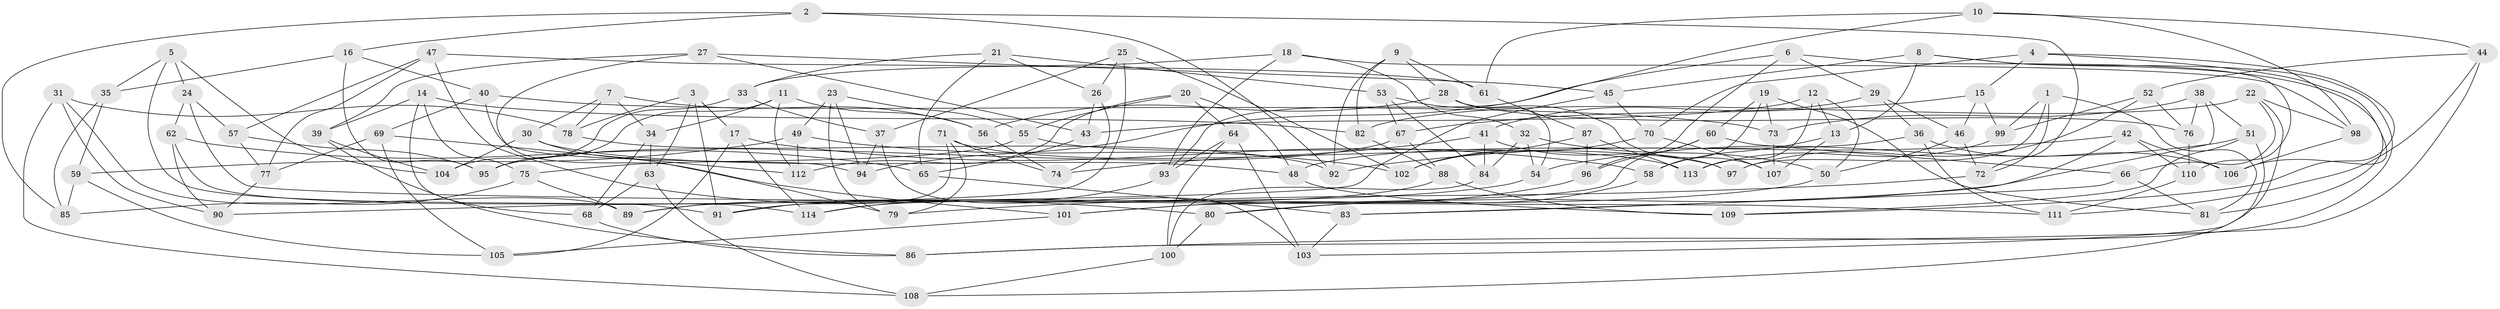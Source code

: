 // coarse degree distribution, {6: 0.5352112676056338, 4: 0.38028169014084506, 5: 0.07042253521126761, 3: 0.014084507042253521}
// Generated by graph-tools (version 1.1) at 2025/42/03/06/25 10:42:16]
// undirected, 114 vertices, 228 edges
graph export_dot {
graph [start="1"]
  node [color=gray90,style=filled];
  1;
  2;
  3;
  4;
  5;
  6;
  7;
  8;
  9;
  10;
  11;
  12;
  13;
  14;
  15;
  16;
  17;
  18;
  19;
  20;
  21;
  22;
  23;
  24;
  25;
  26;
  27;
  28;
  29;
  30;
  31;
  32;
  33;
  34;
  35;
  36;
  37;
  38;
  39;
  40;
  41;
  42;
  43;
  44;
  45;
  46;
  47;
  48;
  49;
  50;
  51;
  52;
  53;
  54;
  55;
  56;
  57;
  58;
  59;
  60;
  61;
  62;
  63;
  64;
  65;
  66;
  67;
  68;
  69;
  70;
  71;
  72;
  73;
  74;
  75;
  76;
  77;
  78;
  79;
  80;
  81;
  82;
  83;
  84;
  85;
  86;
  87;
  88;
  89;
  90;
  91;
  92;
  93;
  94;
  95;
  96;
  97;
  98;
  99;
  100;
  101;
  102;
  103;
  104;
  105;
  106;
  107;
  108;
  109;
  110;
  111;
  112;
  113;
  114;
  1 -- 81;
  1 -- 97;
  1 -- 72;
  1 -- 99;
  2 -- 85;
  2 -- 92;
  2 -- 16;
  2 -- 72;
  3 -- 17;
  3 -- 78;
  3 -- 63;
  3 -- 91;
  4 -- 15;
  4 -- 109;
  4 -- 70;
  4 -- 106;
  5 -- 91;
  5 -- 104;
  5 -- 24;
  5 -- 35;
  6 -- 29;
  6 -- 110;
  6 -- 96;
  6 -- 94;
  7 -- 30;
  7 -- 34;
  7 -- 78;
  7 -- 56;
  8 -- 86;
  8 -- 45;
  8 -- 13;
  8 -- 81;
  9 -- 82;
  9 -- 61;
  9 -- 28;
  9 -- 92;
  10 -- 44;
  10 -- 93;
  10 -- 61;
  10 -- 98;
  11 -- 56;
  11 -- 34;
  11 -- 112;
  11 -- 95;
  12 -- 13;
  12 -- 50;
  12 -- 113;
  12 -- 43;
  13 -- 58;
  13 -- 107;
  14 -- 82;
  14 -- 68;
  14 -- 75;
  14 -- 39;
  15 -- 67;
  15 -- 46;
  15 -- 99;
  16 -- 40;
  16 -- 35;
  16 -- 95;
  17 -- 114;
  17 -- 105;
  17 -- 58;
  18 -- 33;
  18 -- 32;
  18 -- 98;
  18 -- 93;
  19 -- 81;
  19 -- 73;
  19 -- 60;
  19 -- 58;
  20 -- 64;
  20 -- 112;
  20 -- 48;
  20 -- 55;
  21 -- 26;
  21 -- 33;
  21 -- 65;
  21 -- 53;
  22 -- 82;
  22 -- 66;
  22 -- 98;
  22 -- 103;
  23 -- 79;
  23 -- 49;
  23 -- 55;
  23 -- 94;
  24 -- 62;
  24 -- 57;
  24 -- 111;
  25 -- 89;
  25 -- 37;
  25 -- 26;
  25 -- 102;
  26 -- 74;
  26 -- 43;
  27 -- 43;
  27 -- 39;
  27 -- 101;
  27 -- 45;
  28 -- 54;
  28 -- 56;
  28 -- 76;
  29 -- 36;
  29 -- 46;
  29 -- 41;
  30 -- 104;
  30 -- 79;
  30 -- 48;
  31 -- 108;
  31 -- 78;
  31 -- 89;
  31 -- 90;
  32 -- 84;
  32 -- 54;
  32 -- 50;
  33 -- 37;
  33 -- 104;
  34 -- 63;
  34 -- 68;
  35 -- 59;
  35 -- 85;
  36 -- 106;
  36 -- 111;
  36 -- 48;
  37 -- 103;
  37 -- 94;
  38 -- 80;
  38 -- 73;
  38 -- 51;
  38 -- 76;
  39 -- 86;
  39 -- 104;
  40 -- 94;
  40 -- 69;
  40 -- 73;
  41 -- 74;
  41 -- 84;
  41 -- 97;
  42 -- 110;
  42 -- 83;
  42 -- 92;
  42 -- 106;
  43 -- 65;
  44 -- 52;
  44 -- 111;
  44 -- 86;
  45 -- 90;
  45 -- 70;
  46 -- 50;
  46 -- 72;
  47 -- 61;
  47 -- 57;
  47 -- 77;
  47 -- 80;
  48 -- 109;
  49 -- 102;
  49 -- 59;
  49 -- 112;
  50 -- 91;
  51 -- 54;
  51 -- 109;
  51 -- 108;
  52 -- 99;
  52 -- 97;
  52 -- 76;
  53 -- 67;
  53 -- 84;
  53 -- 107;
  54 -- 89;
  55 -- 113;
  55 -- 75;
  56 -- 74;
  57 -- 77;
  57 -- 95;
  58 -- 80;
  59 -- 105;
  59 -- 85;
  60 -- 96;
  60 -- 66;
  60 -- 101;
  61 -- 87;
  62 -- 65;
  62 -- 90;
  62 -- 114;
  63 -- 108;
  63 -- 68;
  64 -- 100;
  64 -- 103;
  64 -- 93;
  65 -- 83;
  66 -- 83;
  66 -- 81;
  67 -- 95;
  67 -- 88;
  68 -- 86;
  69 -- 105;
  69 -- 112;
  69 -- 77;
  70 -- 102;
  70 -- 107;
  71 -- 91;
  71 -- 74;
  71 -- 97;
  71 -- 79;
  72 -- 79;
  73 -- 107;
  75 -- 85;
  75 -- 89;
  76 -- 110;
  77 -- 90;
  78 -- 92;
  80 -- 100;
  82 -- 88;
  83 -- 103;
  84 -- 100;
  87 -- 113;
  87 -- 96;
  87 -- 102;
  88 -- 114;
  88 -- 109;
  93 -- 114;
  96 -- 101;
  98 -- 106;
  99 -- 113;
  100 -- 108;
  101 -- 105;
  110 -- 111;
}
